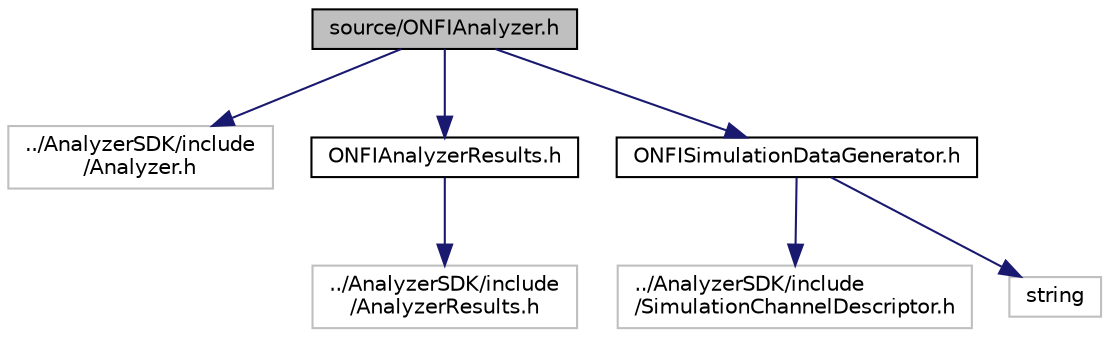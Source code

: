 digraph "source/ONFIAnalyzer.h"
{
  edge [fontname="Helvetica",fontsize="10",labelfontname="Helvetica",labelfontsize="10"];
  node [fontname="Helvetica",fontsize="10",shape=record];
  Node0 [label="source/ONFIAnalyzer.h",height=0.2,width=0.4,color="black", fillcolor="grey75", style="filled", fontcolor="black"];
  Node0 -> Node1 [color="midnightblue",fontsize="10",style="solid",fontname="Helvetica"];
  Node1 [label="../AnalyzerSDK/include\l/Analyzer.h",height=0.2,width=0.4,color="grey75", fillcolor="white", style="filled"];
  Node0 -> Node2 [color="midnightblue",fontsize="10",style="solid",fontname="Helvetica"];
  Node2 [label="ONFIAnalyzerResults.h",height=0.2,width=0.4,color="black", fillcolor="white", style="filled",URL="$ONFIAnalyzerResults_8h.html",tooltip="This class translates saved results into text for a variety of uses. Here we&#39;ll start thinking about ..."];
  Node2 -> Node3 [color="midnightblue",fontsize="10",style="solid",fontname="Helvetica"];
  Node3 [label="../AnalyzerSDK/include\l/AnalyzerResults.h",height=0.2,width=0.4,color="grey75", fillcolor="white", style="filled"];
  Node0 -> Node4 [color="midnightblue",fontsize="10",style="solid",fontname="Helvetica"];
  Node4 [label="ONFISimulationDataGenerator.h",height=0.2,width=0.4,color="black", fillcolor="white", style="filled",URL="$ONFISimulationDataGenerator_8h.html",tooltip="this class will generate simulated data that can be later to test the analyzer, or provide an example..."];
  Node4 -> Node5 [color="midnightblue",fontsize="10",style="solid",fontname="Helvetica"];
  Node5 [label="../AnalyzerSDK/include\l/SimulationChannelDescriptor.h",height=0.2,width=0.4,color="grey75", fillcolor="white", style="filled"];
  Node4 -> Node6 [color="midnightblue",fontsize="10",style="solid",fontname="Helvetica"];
  Node6 [label="string",height=0.2,width=0.4,color="grey75", fillcolor="white", style="filled"];
}
